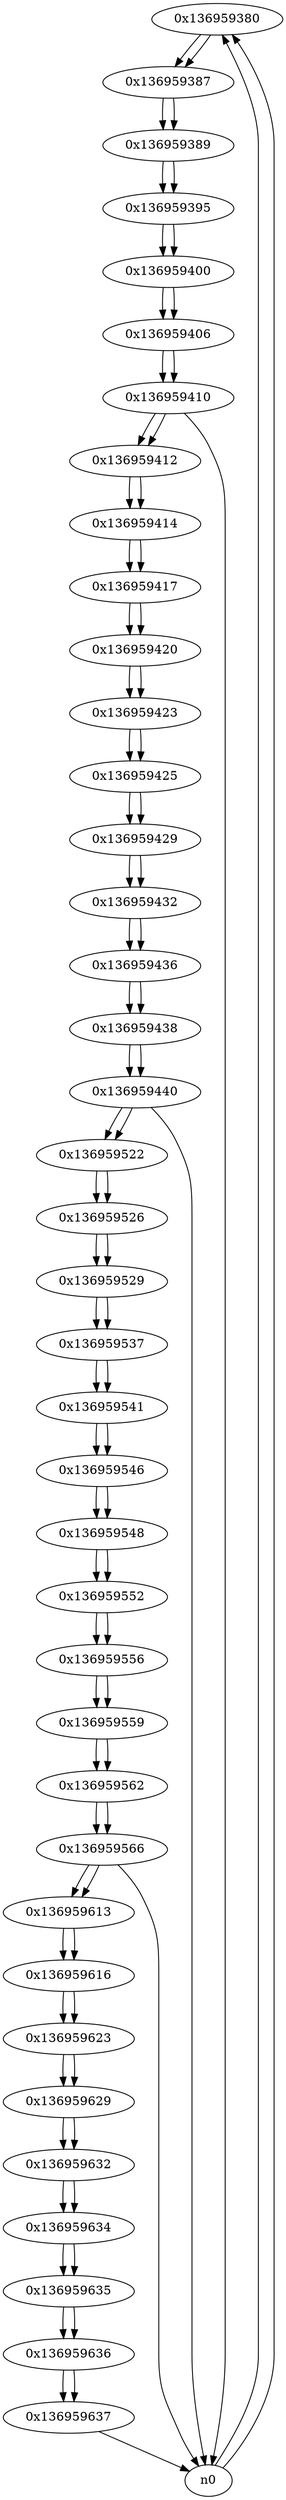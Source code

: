 digraph G{
/* nodes */
  n1 [label="0x136959380"]
  n2 [label="0x136959387"]
  n3 [label="0x136959389"]
  n4 [label="0x136959395"]
  n5 [label="0x136959400"]
  n6 [label="0x136959406"]
  n7 [label="0x136959410"]
  n8 [label="0x136959412"]
  n9 [label="0x136959414"]
  n10 [label="0x136959417"]
  n11 [label="0x136959420"]
  n12 [label="0x136959423"]
  n13 [label="0x136959425"]
  n14 [label="0x136959429"]
  n15 [label="0x136959432"]
  n16 [label="0x136959436"]
  n17 [label="0x136959438"]
  n18 [label="0x136959440"]
  n19 [label="0x136959522"]
  n20 [label="0x136959526"]
  n21 [label="0x136959529"]
  n22 [label="0x136959537"]
  n23 [label="0x136959541"]
  n24 [label="0x136959546"]
  n25 [label="0x136959548"]
  n26 [label="0x136959552"]
  n27 [label="0x136959556"]
  n28 [label="0x136959559"]
  n29 [label="0x136959562"]
  n30 [label="0x136959566"]
  n31 [label="0x136959613"]
  n32 [label="0x136959616"]
  n33 [label="0x136959623"]
  n34 [label="0x136959629"]
  n35 [label="0x136959632"]
  n36 [label="0x136959634"]
  n37 [label="0x136959635"]
  n38 [label="0x136959636"]
  n39 [label="0x136959637"]
/* edges */
n1 -> n2;
n0 -> n1;
n0 -> n1;
n2 -> n3;
n1 -> n2;
n3 -> n4;
n2 -> n3;
n4 -> n5;
n3 -> n4;
n5 -> n6;
n4 -> n5;
n6 -> n7;
n5 -> n6;
n7 -> n8;
n7 -> n0;
n6 -> n7;
n8 -> n9;
n7 -> n8;
n9 -> n10;
n8 -> n9;
n10 -> n11;
n9 -> n10;
n11 -> n12;
n10 -> n11;
n12 -> n13;
n11 -> n12;
n13 -> n14;
n12 -> n13;
n14 -> n15;
n13 -> n14;
n15 -> n16;
n14 -> n15;
n16 -> n17;
n15 -> n16;
n17 -> n18;
n16 -> n17;
n18 -> n19;
n18 -> n0;
n17 -> n18;
n19 -> n20;
n18 -> n19;
n20 -> n21;
n19 -> n20;
n21 -> n22;
n20 -> n21;
n22 -> n23;
n21 -> n22;
n23 -> n24;
n22 -> n23;
n24 -> n25;
n23 -> n24;
n25 -> n26;
n24 -> n25;
n26 -> n27;
n25 -> n26;
n27 -> n28;
n26 -> n27;
n28 -> n29;
n27 -> n28;
n29 -> n30;
n28 -> n29;
n30 -> n31;
n30 -> n0;
n29 -> n30;
n31 -> n32;
n30 -> n31;
n32 -> n33;
n31 -> n32;
n33 -> n34;
n32 -> n33;
n34 -> n35;
n33 -> n34;
n35 -> n36;
n34 -> n35;
n36 -> n37;
n35 -> n36;
n37 -> n38;
n36 -> n37;
n38 -> n39;
n37 -> n38;
n39 -> n0;
n38 -> n39;
}
